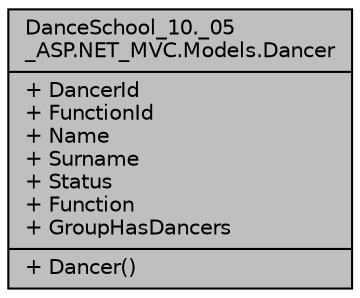 digraph "DanceSchool_10._05_ASP.NET_MVC.Models.Dancer"
{
 // INTERACTIVE_SVG=YES
 // LATEX_PDF_SIZE
  edge [fontname="Helvetica",fontsize="10",labelfontname="Helvetica",labelfontsize="10"];
  node [fontname="Helvetica",fontsize="10",shape=record];
  Node1 [label="{DanceSchool_10._05\l_ASP.NET_MVC.Models.Dancer\n|+ DancerId\l+ FunctionId\l+ Name\l+ Surname\l+ Status\l+ Function\l+ GroupHasDancers\l|+ Dancer()\l}",height=0.2,width=0.4,color="black", fillcolor="grey75", style="filled", fontcolor="black",tooltip=" "];
}
